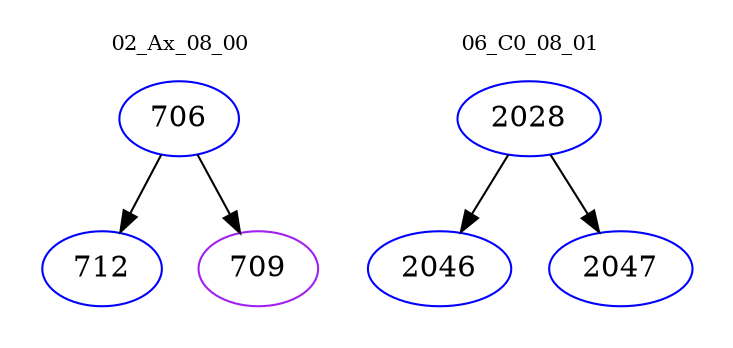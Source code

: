 digraph{
subgraph cluster_0 {
color = white
label = "02_Ax_08_00";
fontsize=10;
T0_706 [label="706", color="blue"]
T0_706 -> T0_712 [color="black"]
T0_712 [label="712", color="blue"]
T0_706 -> T0_709 [color="black"]
T0_709 [label="709", color="purple"]
}
subgraph cluster_1 {
color = white
label = "06_C0_08_01";
fontsize=10;
T1_2028 [label="2028", color="blue"]
T1_2028 -> T1_2046 [color="black"]
T1_2046 [label="2046", color="blue"]
T1_2028 -> T1_2047 [color="black"]
T1_2047 [label="2047", color="blue"]
}
}
